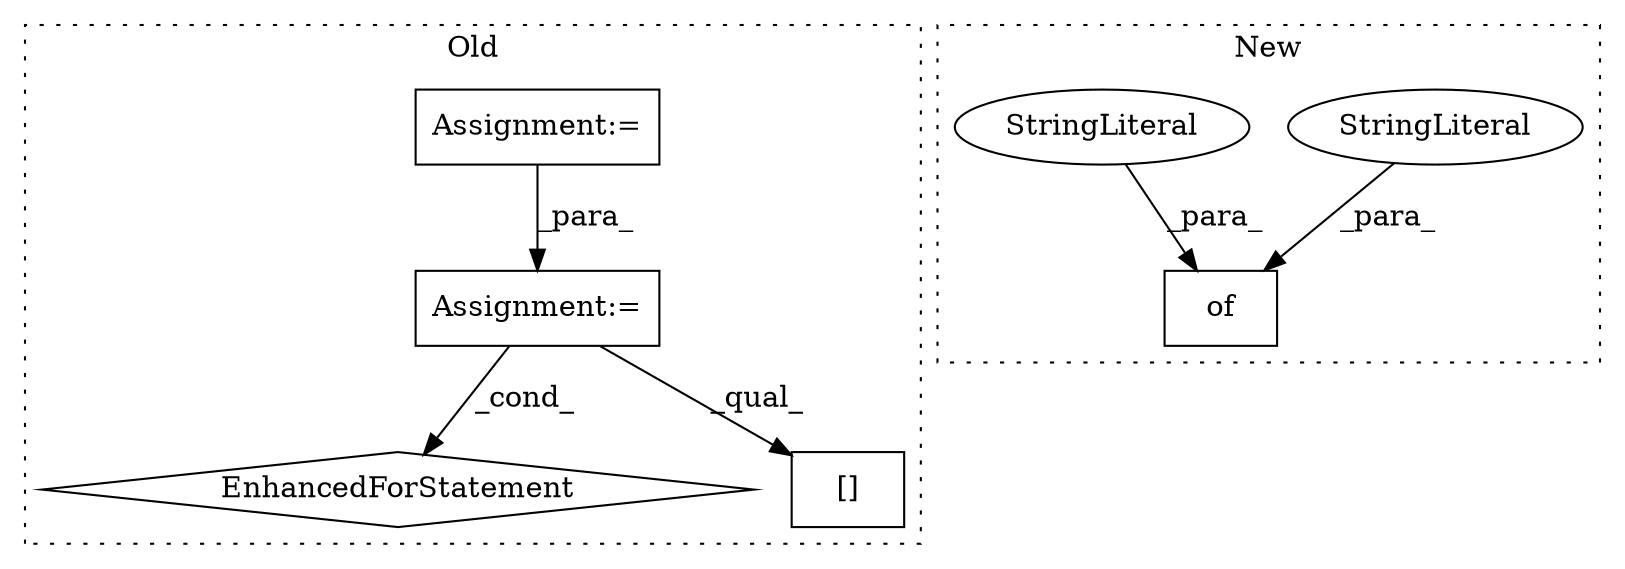 digraph G {
subgraph cluster0 {
1 [label="EnhancedForStatement" a="70" s="5777,5896" l="91,2" shape="diamond"];
3 [label="Assignment:=" a="7" s="5182" l="1" shape="box"];
4 [label="[]" a="2" s="5711,5741" l="11,1" shape="box"];
5 [label="Assignment:=" a="7" s="5666" l="1" shape="box"];
label = "Old";
style="dotted";
}
subgraph cluster1 {
2 [label="of" a="32" s="5733,5804" l="3,1" shape="box"];
6 [label="StringLiteral" a="45" s="5769" l="4" shape="ellipse"];
7 [label="StringLiteral" a="45" s="5786" l="6" shape="ellipse"];
label = "New";
style="dotted";
}
3 -> 5 [label="_para_"];
5 -> 1 [label="_cond_"];
5 -> 4 [label="_qual_"];
6 -> 2 [label="_para_"];
7 -> 2 [label="_para_"];
}